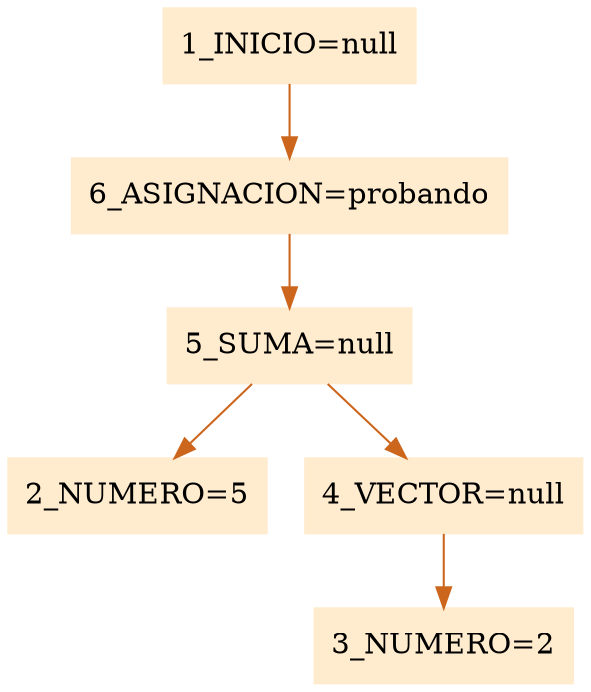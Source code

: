 digraph G {node[shape=box, style=filled, color=blanchedalmond]; edge[color=chocolate3];rankdir=UD 

"1_INICIO=null"->"6_ASIGNACION=probando""6_ASIGNACION=probando"->"5_SUMA=null""5_SUMA=null"->"2_NUMERO=5""5_SUMA=null"->"4_VECTOR=null""4_VECTOR=null"->"3_NUMERO=2"

}

